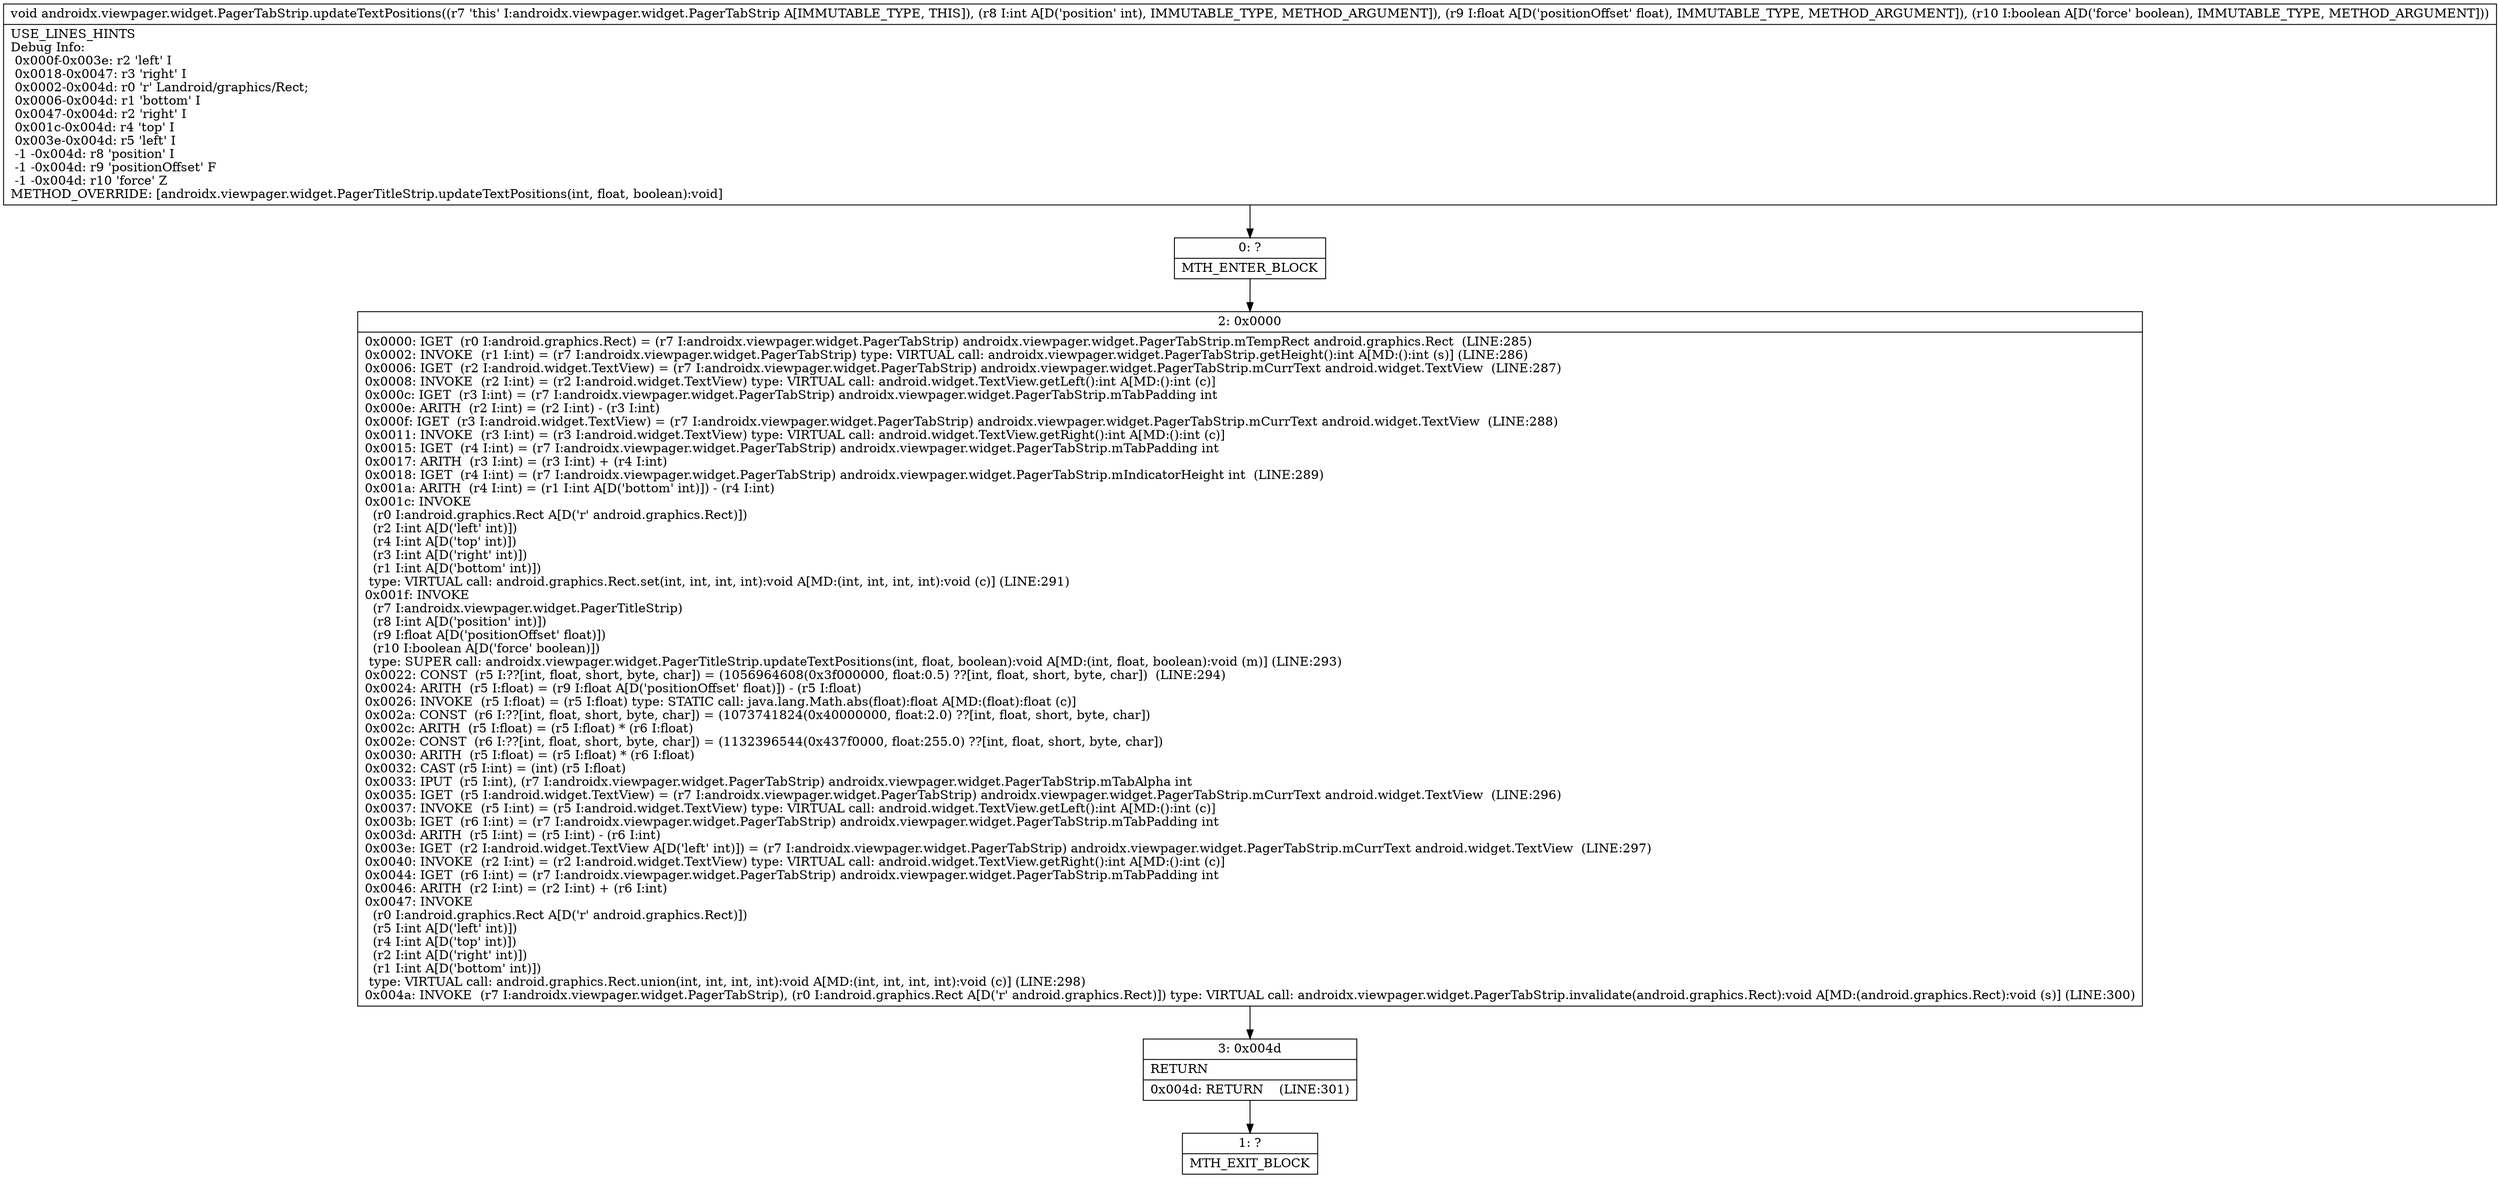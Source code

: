 digraph "CFG forandroidx.viewpager.widget.PagerTabStrip.updateTextPositions(IFZ)V" {
Node_0 [shape=record,label="{0\:\ ?|MTH_ENTER_BLOCK\l}"];
Node_2 [shape=record,label="{2\:\ 0x0000|0x0000: IGET  (r0 I:android.graphics.Rect) = (r7 I:androidx.viewpager.widget.PagerTabStrip) androidx.viewpager.widget.PagerTabStrip.mTempRect android.graphics.Rect  (LINE:285)\l0x0002: INVOKE  (r1 I:int) = (r7 I:androidx.viewpager.widget.PagerTabStrip) type: VIRTUAL call: androidx.viewpager.widget.PagerTabStrip.getHeight():int A[MD:():int (s)] (LINE:286)\l0x0006: IGET  (r2 I:android.widget.TextView) = (r7 I:androidx.viewpager.widget.PagerTabStrip) androidx.viewpager.widget.PagerTabStrip.mCurrText android.widget.TextView  (LINE:287)\l0x0008: INVOKE  (r2 I:int) = (r2 I:android.widget.TextView) type: VIRTUAL call: android.widget.TextView.getLeft():int A[MD:():int (c)]\l0x000c: IGET  (r3 I:int) = (r7 I:androidx.viewpager.widget.PagerTabStrip) androidx.viewpager.widget.PagerTabStrip.mTabPadding int \l0x000e: ARITH  (r2 I:int) = (r2 I:int) \- (r3 I:int) \l0x000f: IGET  (r3 I:android.widget.TextView) = (r7 I:androidx.viewpager.widget.PagerTabStrip) androidx.viewpager.widget.PagerTabStrip.mCurrText android.widget.TextView  (LINE:288)\l0x0011: INVOKE  (r3 I:int) = (r3 I:android.widget.TextView) type: VIRTUAL call: android.widget.TextView.getRight():int A[MD:():int (c)]\l0x0015: IGET  (r4 I:int) = (r7 I:androidx.viewpager.widget.PagerTabStrip) androidx.viewpager.widget.PagerTabStrip.mTabPadding int \l0x0017: ARITH  (r3 I:int) = (r3 I:int) + (r4 I:int) \l0x0018: IGET  (r4 I:int) = (r7 I:androidx.viewpager.widget.PagerTabStrip) androidx.viewpager.widget.PagerTabStrip.mIndicatorHeight int  (LINE:289)\l0x001a: ARITH  (r4 I:int) = (r1 I:int A[D('bottom' int)]) \- (r4 I:int) \l0x001c: INVOKE  \l  (r0 I:android.graphics.Rect A[D('r' android.graphics.Rect)])\l  (r2 I:int A[D('left' int)])\l  (r4 I:int A[D('top' int)])\l  (r3 I:int A[D('right' int)])\l  (r1 I:int A[D('bottom' int)])\l type: VIRTUAL call: android.graphics.Rect.set(int, int, int, int):void A[MD:(int, int, int, int):void (c)] (LINE:291)\l0x001f: INVOKE  \l  (r7 I:androidx.viewpager.widget.PagerTitleStrip)\l  (r8 I:int A[D('position' int)])\l  (r9 I:float A[D('positionOffset' float)])\l  (r10 I:boolean A[D('force' boolean)])\l type: SUPER call: androidx.viewpager.widget.PagerTitleStrip.updateTextPositions(int, float, boolean):void A[MD:(int, float, boolean):void (m)] (LINE:293)\l0x0022: CONST  (r5 I:??[int, float, short, byte, char]) = (1056964608(0x3f000000, float:0.5) ??[int, float, short, byte, char])  (LINE:294)\l0x0024: ARITH  (r5 I:float) = (r9 I:float A[D('positionOffset' float)]) \- (r5 I:float) \l0x0026: INVOKE  (r5 I:float) = (r5 I:float) type: STATIC call: java.lang.Math.abs(float):float A[MD:(float):float (c)]\l0x002a: CONST  (r6 I:??[int, float, short, byte, char]) = (1073741824(0x40000000, float:2.0) ??[int, float, short, byte, char]) \l0x002c: ARITH  (r5 I:float) = (r5 I:float) * (r6 I:float) \l0x002e: CONST  (r6 I:??[int, float, short, byte, char]) = (1132396544(0x437f0000, float:255.0) ??[int, float, short, byte, char]) \l0x0030: ARITH  (r5 I:float) = (r5 I:float) * (r6 I:float) \l0x0032: CAST (r5 I:int) = (int) (r5 I:float) \l0x0033: IPUT  (r5 I:int), (r7 I:androidx.viewpager.widget.PagerTabStrip) androidx.viewpager.widget.PagerTabStrip.mTabAlpha int \l0x0035: IGET  (r5 I:android.widget.TextView) = (r7 I:androidx.viewpager.widget.PagerTabStrip) androidx.viewpager.widget.PagerTabStrip.mCurrText android.widget.TextView  (LINE:296)\l0x0037: INVOKE  (r5 I:int) = (r5 I:android.widget.TextView) type: VIRTUAL call: android.widget.TextView.getLeft():int A[MD:():int (c)]\l0x003b: IGET  (r6 I:int) = (r7 I:androidx.viewpager.widget.PagerTabStrip) androidx.viewpager.widget.PagerTabStrip.mTabPadding int \l0x003d: ARITH  (r5 I:int) = (r5 I:int) \- (r6 I:int) \l0x003e: IGET  (r2 I:android.widget.TextView A[D('left' int)]) = (r7 I:androidx.viewpager.widget.PagerTabStrip) androidx.viewpager.widget.PagerTabStrip.mCurrText android.widget.TextView  (LINE:297)\l0x0040: INVOKE  (r2 I:int) = (r2 I:android.widget.TextView) type: VIRTUAL call: android.widget.TextView.getRight():int A[MD:():int (c)]\l0x0044: IGET  (r6 I:int) = (r7 I:androidx.viewpager.widget.PagerTabStrip) androidx.viewpager.widget.PagerTabStrip.mTabPadding int \l0x0046: ARITH  (r2 I:int) = (r2 I:int) + (r6 I:int) \l0x0047: INVOKE  \l  (r0 I:android.graphics.Rect A[D('r' android.graphics.Rect)])\l  (r5 I:int A[D('left' int)])\l  (r4 I:int A[D('top' int)])\l  (r2 I:int A[D('right' int)])\l  (r1 I:int A[D('bottom' int)])\l type: VIRTUAL call: android.graphics.Rect.union(int, int, int, int):void A[MD:(int, int, int, int):void (c)] (LINE:298)\l0x004a: INVOKE  (r7 I:androidx.viewpager.widget.PagerTabStrip), (r0 I:android.graphics.Rect A[D('r' android.graphics.Rect)]) type: VIRTUAL call: androidx.viewpager.widget.PagerTabStrip.invalidate(android.graphics.Rect):void A[MD:(android.graphics.Rect):void (s)] (LINE:300)\l}"];
Node_3 [shape=record,label="{3\:\ 0x004d|RETURN\l|0x004d: RETURN    (LINE:301)\l}"];
Node_1 [shape=record,label="{1\:\ ?|MTH_EXIT_BLOCK\l}"];
MethodNode[shape=record,label="{void androidx.viewpager.widget.PagerTabStrip.updateTextPositions((r7 'this' I:androidx.viewpager.widget.PagerTabStrip A[IMMUTABLE_TYPE, THIS]), (r8 I:int A[D('position' int), IMMUTABLE_TYPE, METHOD_ARGUMENT]), (r9 I:float A[D('positionOffset' float), IMMUTABLE_TYPE, METHOD_ARGUMENT]), (r10 I:boolean A[D('force' boolean), IMMUTABLE_TYPE, METHOD_ARGUMENT]))  | USE_LINES_HINTS\lDebug Info:\l  0x000f\-0x003e: r2 'left' I\l  0x0018\-0x0047: r3 'right' I\l  0x0002\-0x004d: r0 'r' Landroid\/graphics\/Rect;\l  0x0006\-0x004d: r1 'bottom' I\l  0x0047\-0x004d: r2 'right' I\l  0x001c\-0x004d: r4 'top' I\l  0x003e\-0x004d: r5 'left' I\l  \-1 \-0x004d: r8 'position' I\l  \-1 \-0x004d: r9 'positionOffset' F\l  \-1 \-0x004d: r10 'force' Z\lMETHOD_OVERRIDE: [androidx.viewpager.widget.PagerTitleStrip.updateTextPositions(int, float, boolean):void]\l}"];
MethodNode -> Node_0;Node_0 -> Node_2;
Node_2 -> Node_3;
Node_3 -> Node_1;
}

